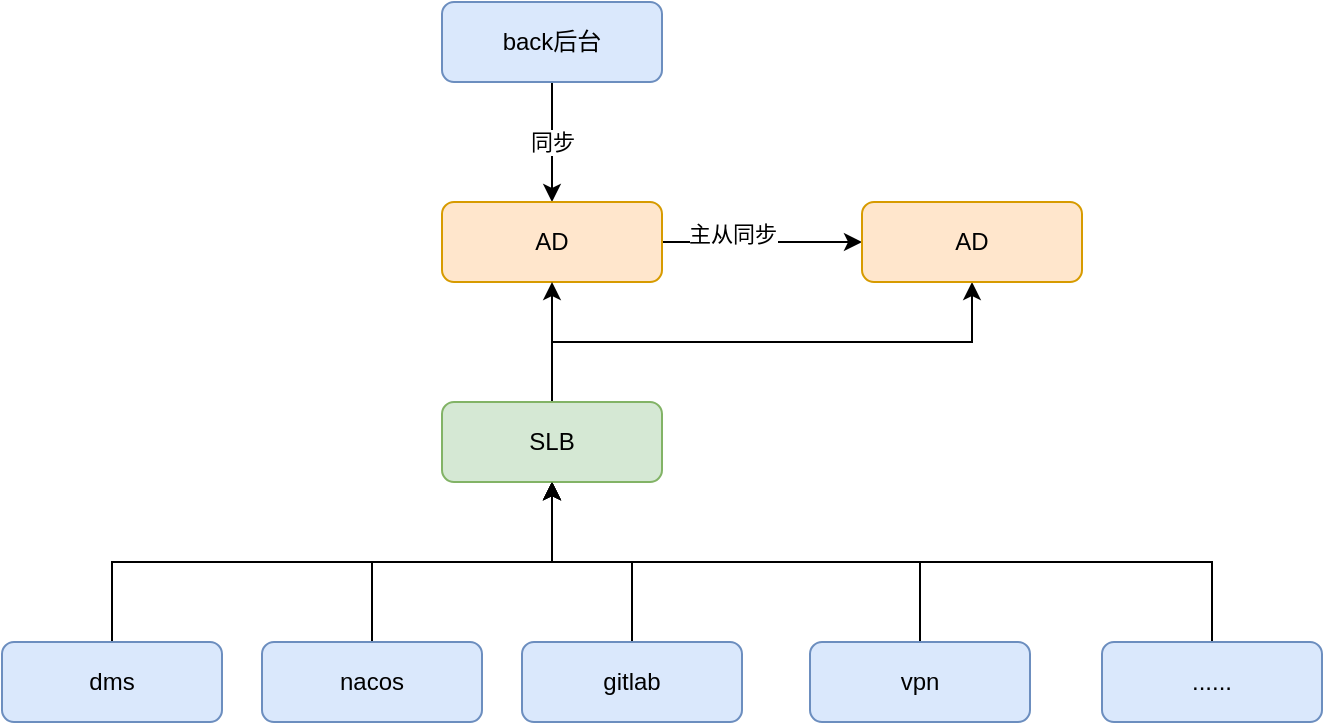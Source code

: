 <mxfile version="21.1.5" type="github">
  <diagram name="第 1 页" id="QrcSys4vY6J_xBYetEID">
    <mxGraphModel dx="954" dy="487" grid="1" gridSize="10" guides="1" tooltips="1" connect="1" arrows="1" fold="1" page="1" pageScale="1" pageWidth="827" pageHeight="1169" math="0" shadow="0">
      <root>
        <mxCell id="0" />
        <mxCell id="1" parent="0" />
        <mxCell id="eGU2VykcgBndBSDYJqvv-5" value="同步" style="edgeStyle=orthogonalEdgeStyle;rounded=0;orthogonalLoop=1;jettySize=auto;html=1;exitX=0.5;exitY=1;exitDx=0;exitDy=0;entryX=0.5;entryY=0;entryDx=0;entryDy=0;" edge="1" parent="1" source="eGU2VykcgBndBSDYJqvv-1" target="eGU2VykcgBndBSDYJqvv-4">
          <mxGeometry relative="1" as="geometry" />
        </mxCell>
        <mxCell id="eGU2VykcgBndBSDYJqvv-1" value="back后台" style="rounded=1;whiteSpace=wrap;html=1;fillColor=#dae8fc;strokeColor=#6c8ebf;" vertex="1" parent="1">
          <mxGeometry x="230" y="20" width="110" height="40" as="geometry" />
        </mxCell>
        <mxCell id="eGU2VykcgBndBSDYJqvv-20" style="edgeStyle=orthogonalEdgeStyle;rounded=0;orthogonalLoop=1;jettySize=auto;html=1;exitX=1;exitY=0.5;exitDx=0;exitDy=0;entryX=0;entryY=0.5;entryDx=0;entryDy=0;" edge="1" parent="1" source="eGU2VykcgBndBSDYJqvv-4" target="eGU2VykcgBndBSDYJqvv-18">
          <mxGeometry relative="1" as="geometry" />
        </mxCell>
        <mxCell id="eGU2VykcgBndBSDYJqvv-21" value="主从同步" style="edgeLabel;html=1;align=center;verticalAlign=middle;resizable=0;points=[];" vertex="1" connectable="0" parent="eGU2VykcgBndBSDYJqvv-20">
          <mxGeometry x="-0.3" y="4" relative="1" as="geometry">
            <mxPoint as="offset" />
          </mxGeometry>
        </mxCell>
        <mxCell id="eGU2VykcgBndBSDYJqvv-4" value="AD" style="rounded=1;whiteSpace=wrap;html=1;fillColor=#ffe6cc;strokeColor=#d79b00;" vertex="1" parent="1">
          <mxGeometry x="230" y="120" width="110" height="40" as="geometry" />
        </mxCell>
        <mxCell id="eGU2VykcgBndBSDYJqvv-16" style="edgeStyle=orthogonalEdgeStyle;rounded=0;orthogonalLoop=1;jettySize=auto;html=1;exitX=0.5;exitY=0;exitDx=0;exitDy=0;" edge="1" parent="1" source="eGU2VykcgBndBSDYJqvv-6" target="eGU2VykcgBndBSDYJqvv-11">
          <mxGeometry relative="1" as="geometry" />
        </mxCell>
        <mxCell id="eGU2VykcgBndBSDYJqvv-6" value="dms" style="rounded=1;whiteSpace=wrap;html=1;fillColor=#dae8fc;strokeColor=#6c8ebf;" vertex="1" parent="1">
          <mxGeometry x="10" y="340" width="110" height="40" as="geometry" />
        </mxCell>
        <mxCell id="eGU2VykcgBndBSDYJqvv-23" style="edgeStyle=orthogonalEdgeStyle;rounded=0;orthogonalLoop=1;jettySize=auto;html=1;exitX=0.5;exitY=0;exitDx=0;exitDy=0;entryX=0.5;entryY=1;entryDx=0;entryDy=0;" edge="1" parent="1" source="eGU2VykcgBndBSDYJqvv-7" target="eGU2VykcgBndBSDYJqvv-11">
          <mxGeometry relative="1" as="geometry" />
        </mxCell>
        <mxCell id="eGU2VykcgBndBSDYJqvv-7" value="nacos" style="rounded=1;whiteSpace=wrap;html=1;fillColor=#dae8fc;strokeColor=#6c8ebf;" vertex="1" parent="1">
          <mxGeometry x="140" y="340" width="110" height="40" as="geometry" />
        </mxCell>
        <mxCell id="eGU2VykcgBndBSDYJqvv-24" style="edgeStyle=orthogonalEdgeStyle;rounded=0;orthogonalLoop=1;jettySize=auto;html=1;exitX=0.5;exitY=0;exitDx=0;exitDy=0;entryX=0.5;entryY=1;entryDx=0;entryDy=0;" edge="1" parent="1" source="eGU2VykcgBndBSDYJqvv-8" target="eGU2VykcgBndBSDYJqvv-11">
          <mxGeometry relative="1" as="geometry" />
        </mxCell>
        <mxCell id="eGU2VykcgBndBSDYJqvv-8" value="gitlab" style="rounded=1;whiteSpace=wrap;html=1;fillColor=#dae8fc;strokeColor=#6c8ebf;" vertex="1" parent="1">
          <mxGeometry x="270" y="340" width="110" height="40" as="geometry" />
        </mxCell>
        <mxCell id="eGU2VykcgBndBSDYJqvv-25" style="edgeStyle=orthogonalEdgeStyle;rounded=0;orthogonalLoop=1;jettySize=auto;html=1;exitX=0.5;exitY=0;exitDx=0;exitDy=0;entryX=0.5;entryY=1;entryDx=0;entryDy=0;" edge="1" parent="1" source="eGU2VykcgBndBSDYJqvv-9" target="eGU2VykcgBndBSDYJqvv-11">
          <mxGeometry relative="1" as="geometry">
            <mxPoint x="280" y="270" as="targetPoint" />
          </mxGeometry>
        </mxCell>
        <mxCell id="eGU2VykcgBndBSDYJqvv-9" value="vpn" style="rounded=1;whiteSpace=wrap;html=1;fillColor=#dae8fc;strokeColor=#6c8ebf;" vertex="1" parent="1">
          <mxGeometry x="414" y="340" width="110" height="40" as="geometry" />
        </mxCell>
        <mxCell id="eGU2VykcgBndBSDYJqvv-15" style="edgeStyle=orthogonalEdgeStyle;rounded=0;orthogonalLoop=1;jettySize=auto;html=1;exitX=0.5;exitY=0;exitDx=0;exitDy=0;entryX=0.5;entryY=1;entryDx=0;entryDy=0;" edge="1" parent="1" source="eGU2VykcgBndBSDYJqvv-11" target="eGU2VykcgBndBSDYJqvv-4">
          <mxGeometry relative="1" as="geometry" />
        </mxCell>
        <mxCell id="eGU2VykcgBndBSDYJqvv-22" style="edgeStyle=orthogonalEdgeStyle;rounded=0;orthogonalLoop=1;jettySize=auto;html=1;exitX=0.5;exitY=0;exitDx=0;exitDy=0;entryX=0.5;entryY=1;entryDx=0;entryDy=0;" edge="1" parent="1" source="eGU2VykcgBndBSDYJqvv-11" target="eGU2VykcgBndBSDYJqvv-18">
          <mxGeometry relative="1" as="geometry" />
        </mxCell>
        <mxCell id="eGU2VykcgBndBSDYJqvv-11" value="SLB" style="rounded=1;whiteSpace=wrap;html=1;fillColor=#d5e8d4;strokeColor=#82b366;" vertex="1" parent="1">
          <mxGeometry x="230" y="220" width="110" height="40" as="geometry" />
        </mxCell>
        <mxCell id="eGU2VykcgBndBSDYJqvv-26" style="edgeStyle=orthogonalEdgeStyle;rounded=0;orthogonalLoop=1;jettySize=auto;html=1;exitX=0.5;exitY=0;exitDx=0;exitDy=0;entryX=0.5;entryY=1;entryDx=0;entryDy=0;" edge="1" parent="1" source="eGU2VykcgBndBSDYJqvv-13" target="eGU2VykcgBndBSDYJqvv-11">
          <mxGeometry relative="1" as="geometry" />
        </mxCell>
        <mxCell id="eGU2VykcgBndBSDYJqvv-13" value="......" style="rounded=1;whiteSpace=wrap;html=1;fillColor=#dae8fc;strokeColor=#6c8ebf;" vertex="1" parent="1">
          <mxGeometry x="560" y="340" width="110" height="40" as="geometry" />
        </mxCell>
        <mxCell id="eGU2VykcgBndBSDYJqvv-18" value="AD" style="rounded=1;whiteSpace=wrap;html=1;fillColor=#ffe6cc;strokeColor=#d79b00;" vertex="1" parent="1">
          <mxGeometry x="440" y="120" width="110" height="40" as="geometry" />
        </mxCell>
      </root>
    </mxGraphModel>
  </diagram>
</mxfile>
